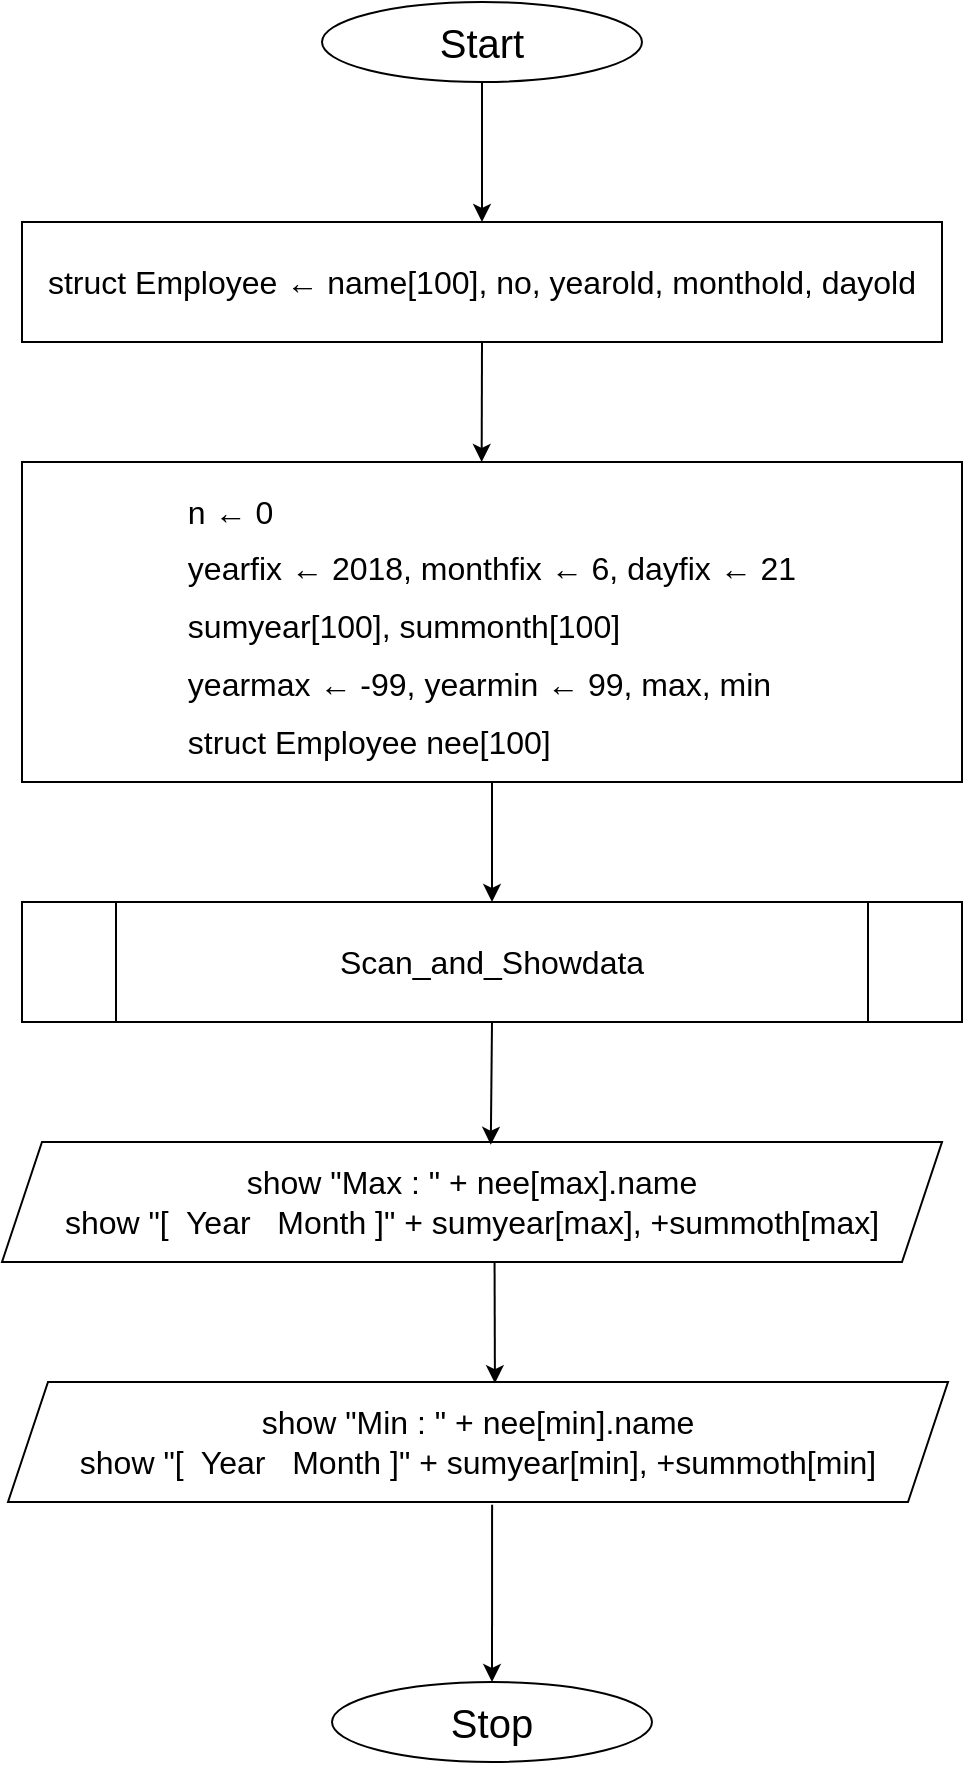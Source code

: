 <mxfile version="20.4.0" type="device" pages="4"><diagram id="CjwcISliaERI0CWo5uvo" name="Main"><mxGraphModel dx="868" dy="486" grid="1" gridSize="10" guides="1" tooltips="1" connect="1" arrows="1" fold="1" page="1" pageScale="1" pageWidth="850" pageHeight="1100" math="0" shadow="0"><root><mxCell id="0"/><mxCell id="1" parent="0"/><mxCell id="FgaviwoQTNrlo0j0P39a-4" value="&lt;font style=&quot;font-size: 20px;&quot;&gt;Start&lt;/font&gt;" style="ellipse;whiteSpace=wrap;html=1;fontSize=24;" parent="1" vertex="1"><mxGeometry x="347" y="80" width="160" height="40" as="geometry"/></mxCell><mxCell id="FgaviwoQTNrlo0j0P39a-6" value="&lt;div style=&quot;text-align: left;&quot;&gt;&lt;span style=&quot;font-size: 16px;&quot;&gt;&lt;br&gt;&lt;/span&gt;&lt;/div&gt;&lt;div style=&quot;text-align: left;&quot;&gt;&lt;span style=&quot;font-size: 16px;&quot;&gt;n&amp;nbsp;&lt;/span&gt;&lt;span style=&quot;background-color: initial; font-size: 16px;&quot;&gt;←&lt;/span&gt;&lt;span style=&quot;background-color: initial; font-size: 16px;&quot;&gt;&amp;nbsp;0&amp;nbsp;&lt;/span&gt;&lt;/div&gt;&lt;span style=&quot;text-align: left;&quot;&gt;&lt;span style=&quot;font-size: 16px;&quot;&gt;yearfix ←&amp;nbsp;&lt;/span&gt;&lt;/span&gt;&lt;span style=&quot;text-align: left; background-color: initial;&quot;&gt;&lt;span style=&quot;font-size: 16px;&quot;&gt;2018, monthfix ←&amp;nbsp;&lt;/span&gt;&lt;/span&gt;&lt;span style=&quot;text-align: left; background-color: initial; font-size: 16px;&quot;&gt;6, dayfix&lt;/span&gt;&lt;span style=&quot;text-align: left;&quot;&gt;&lt;span style=&quot;font-size: 16px;&quot;&gt;&amp;nbsp;←&amp;nbsp;&lt;/span&gt;&lt;/span&gt;&lt;span style=&quot;background-color: initial;&quot;&gt;&lt;span style=&quot;font-size: 16px;&quot;&gt;21&lt;/span&gt;&lt;br&gt;&lt;div style=&quot;text-align: left;&quot;&gt;&lt;span style=&quot;font-size: 16px;&quot;&gt;sumyear[100], summonth[100]&lt;/span&gt;&lt;/div&gt;&lt;div style=&quot;text-align: left;&quot;&gt;&lt;span style=&quot;font-size: 16px;&quot;&gt;yearmax&amp;nbsp;&lt;/span&gt;&lt;span style=&quot;background-color: initial; font-size: 16px;&quot;&gt;← -99&lt;/span&gt;&lt;span style=&quot;background-color: initial; font-size: 16px;&quot;&gt;, yearmin&lt;/span&gt;&lt;span style=&quot;background-color: initial; font-size: 16px;&quot;&gt;&amp;nbsp;&lt;/span&gt;&lt;span style=&quot;background-color: initial; font-size: 16px;&quot;&gt;←&lt;/span&gt;&lt;span style=&quot;background-color: initial; font-size: 16px;&quot;&gt;&amp;nbsp;99, max, min&lt;/span&gt;&lt;/div&gt;&lt;div style=&quot;text-align: left;&quot;&gt;&lt;span style=&quot;background-color: initial; font-size: 16px;&quot;&gt;struct Employee&lt;/span&gt;&lt;span style=&quot;background-color: initial; font-size: 16px;&quot;&gt;&amp;nbsp;nee[100]&lt;/span&gt;&lt;/div&gt;&lt;/span&gt;&lt;div style=&quot;text-align: left;&quot;&gt;&lt;span style=&quot;background-color: initial; font-size: 16px;&quot;&gt;&amp;nbsp;&lt;/span&gt;&lt;/div&gt;" style="rounded=0;whiteSpace=wrap;html=1;fontSize=24;" parent="1" vertex="1"><mxGeometry x="197" y="310" width="470" height="160" as="geometry"/></mxCell><mxCell id="FgaviwoQTNrlo0j0P39a-8" value="&lt;div style=&quot;text-align: left;&quot;&gt;&lt;span style=&quot;background-color: initial;&quot;&gt;&lt;br&gt;&lt;/span&gt;&lt;/div&gt;&lt;div style=&quot;text-align: left;&quot;&gt;&lt;span style=&quot;background-color: initial;&quot;&gt;struct Employee&lt;/span&gt;&lt;span style=&quot;background-color: initial;&quot;&gt;&amp;nbsp;&lt;/span&gt;&lt;span style=&quot;background-color: initial;&quot;&gt;←&lt;/span&gt;&lt;span style=&quot;background-color: initial;&quot;&gt;&amp;nbsp;name[100],&amp;nbsp;&lt;/span&gt;&lt;span style=&quot;background-color: initial;&quot;&gt;no, yearold, monthold, dayold&lt;/span&gt;&lt;/div&gt;&lt;div style=&quot;text-align: left;&quot;&gt;&lt;span style=&quot;background-color: initial;&quot;&gt;&amp;nbsp;&lt;/span&gt;&lt;/div&gt;" style="rounded=0;whiteSpace=wrap;html=1;fontSize=16;" parent="1" vertex="1"><mxGeometry x="197" y="190" width="460" height="60" as="geometry"/></mxCell><mxCell id="FgaviwoQTNrlo0j0P39a-9" value="Scan_and_Showdata" style="shape=process;whiteSpace=wrap;html=1;backgroundOutline=1;fontSize=16;" parent="1" vertex="1"><mxGeometry x="197" y="530" width="470" height="60" as="geometry"/></mxCell><mxCell id="FgaviwoQTNrlo0j0P39a-10" value="&lt;div style=&quot;text-align: left;&quot;&gt;&lt;/div&gt;&lt;span style=&quot;text-align: left;&quot;&gt;show &quot;Max : &quot; +&amp;nbsp;&lt;/span&gt;&lt;span style=&quot;text-align: left;&quot;&gt;nee[max].&lt;/span&gt;&lt;span style=&quot;text-align: left; background-color: initial;&quot;&gt;name&lt;br&gt;&lt;/span&gt;&lt;span style=&quot;text-align: left;&quot;&gt;show &quot;[&amp;nbsp; Year&amp;nbsp; &amp;nbsp;Month ]&quot; + sumyear&lt;/span&gt;&lt;span style=&quot;text-align: left;&quot;&gt;[max], +summoth[max]&lt;/span&gt;&lt;span style=&quot;text-align: left;&quot;&gt;&lt;br&gt;&lt;/span&gt;" style="shape=parallelogram;perimeter=parallelogramPerimeter;whiteSpace=wrap;html=1;fixedSize=1;fontSize=16;" parent="1" vertex="1"><mxGeometry x="187" y="650" width="470" height="60" as="geometry"/></mxCell><mxCell id="FgaviwoQTNrlo0j0P39a-11" value="&lt;div style=&quot;text-align: left;&quot;&gt;&lt;/div&gt;&lt;span style=&quot;text-align: left;&quot;&gt;show &quot;Min : &quot; +&amp;nbsp;&lt;/span&gt;&lt;span style=&quot;text-align: left;&quot;&gt;nee[min].&lt;/span&gt;&lt;span style=&quot;text-align: left; background-color: initial;&quot;&gt;name&lt;br&gt;&lt;/span&gt;&lt;span style=&quot;text-align: left;&quot;&gt;show &quot;[&amp;nbsp; Year&amp;nbsp; &amp;nbsp;Month ]&quot; + sumyear&lt;/span&gt;&lt;span style=&quot;text-align: left;&quot;&gt;[min], +summoth[min]&lt;/span&gt;&lt;span style=&quot;text-align: left;&quot;&gt;&lt;br&gt;&lt;/span&gt;" style="shape=parallelogram;perimeter=parallelogramPerimeter;whiteSpace=wrap;html=1;fixedSize=1;fontSize=16;" parent="1" vertex="1"><mxGeometry x="190" y="770" width="470" height="60" as="geometry"/></mxCell><mxCell id="FgaviwoQTNrlo0j0P39a-12" value="&lt;font style=&quot;font-size: 20px;&quot;&gt;Stop&lt;/font&gt;" style="ellipse;whiteSpace=wrap;html=1;fontSize=24;" parent="1" vertex="1"><mxGeometry x="352" y="920" width="160" height="40" as="geometry"/></mxCell><mxCell id="FgaviwoQTNrlo0j0P39a-13" value="" style="endArrow=classic;html=1;rounded=0;fontSize=16;exitX=0.5;exitY=1;exitDx=0;exitDy=0;entryX=0.5;entryY=0;entryDx=0;entryDy=0;" parent="1" source="FgaviwoQTNrlo0j0P39a-4" target="FgaviwoQTNrlo0j0P39a-8" edge="1"><mxGeometry width="50" height="50" relative="1" as="geometry"><mxPoint x="370" y="290" as="sourcePoint"/><mxPoint x="420" y="240" as="targetPoint"/></mxGeometry></mxCell><mxCell id="FgaviwoQTNrlo0j0P39a-14" value="" style="endArrow=classic;html=1;rounded=0;fontSize=16;exitX=0.5;exitY=1;exitDx=0;exitDy=0;entryX=0.489;entryY=0;entryDx=0;entryDy=0;entryPerimeter=0;" parent="1" source="FgaviwoQTNrlo0j0P39a-8" target="FgaviwoQTNrlo0j0P39a-6" edge="1"><mxGeometry width="50" height="50" relative="1" as="geometry"><mxPoint x="400" y="330" as="sourcePoint"/><mxPoint x="450" y="280" as="targetPoint"/></mxGeometry></mxCell><mxCell id="FgaviwoQTNrlo0j0P39a-15" value="" style="endArrow=classic;html=1;rounded=0;fontSize=16;exitX=0.5;exitY=1;exitDx=0;exitDy=0;entryX=0.5;entryY=0;entryDx=0;entryDy=0;" parent="1" source="FgaviwoQTNrlo0j0P39a-6" target="FgaviwoQTNrlo0j0P39a-9" edge="1"><mxGeometry width="50" height="50" relative="1" as="geometry"><mxPoint x="400" y="600" as="sourcePoint"/><mxPoint x="450" y="550" as="targetPoint"/></mxGeometry></mxCell><mxCell id="FgaviwoQTNrlo0j0P39a-16" value="" style="endArrow=classic;html=1;rounded=0;fontSize=16;exitX=0.5;exitY=1;exitDx=0;exitDy=0;entryX=0.52;entryY=0.023;entryDx=0;entryDy=0;entryPerimeter=0;" parent="1" source="FgaviwoQTNrlo0j0P39a-9" target="FgaviwoQTNrlo0j0P39a-10" edge="1"><mxGeometry width="50" height="50" relative="1" as="geometry"><mxPoint x="400" y="630" as="sourcePoint"/><mxPoint x="420" y="660" as="targetPoint"/></mxGeometry></mxCell><mxCell id="FgaviwoQTNrlo0j0P39a-18" value="" style="endArrow=classic;html=1;rounded=0;fontSize=16;entryX=0.518;entryY=0.01;entryDx=0;entryDy=0;entryPerimeter=0;exitX=0.524;exitY=1;exitDx=0;exitDy=0;exitPerimeter=0;" parent="1" source="FgaviwoQTNrlo0j0P39a-10" target="FgaviwoQTNrlo0j0P39a-11" edge="1"><mxGeometry width="50" height="50" relative="1" as="geometry"><mxPoint x="430" y="710" as="sourcePoint"/><mxPoint x="420" y="820" as="targetPoint"/></mxGeometry></mxCell><mxCell id="FgaviwoQTNrlo0j0P39a-19" value="" style="endArrow=classic;html=1;rounded=0;fontSize=16;entryX=0.5;entryY=0;entryDx=0;entryDy=0;exitX=0.515;exitY=1.023;exitDx=0;exitDy=0;exitPerimeter=0;" parent="1" source="FgaviwoQTNrlo0j0P39a-11" target="FgaviwoQTNrlo0j0P39a-12" edge="1"><mxGeometry width="50" height="50" relative="1" as="geometry"><mxPoint x="370" y="870" as="sourcePoint"/><mxPoint x="420" y="820" as="targetPoint"/></mxGeometry></mxCell></root></mxGraphModel></diagram><diagram id="bvpuJeNAzEmaWoG3HHQ7" name="Scan_and_Showdata"><mxGraphModel dx="868" dy="486" grid="1" gridSize="10" guides="1" tooltips="1" connect="1" arrows="1" fold="1" page="1" pageScale="1" pageWidth="850" pageHeight="1100" math="0" shadow="0"><root><mxCell id="0"/><mxCell id="1" parent="0"/><mxCell id="6isxXscxBnSqpDWIXcqO-1" value="&lt;font style=&quot;font-size: 16px;&quot;&gt;Start&lt;br&gt;Scan_and_Showdata&lt;/font&gt;" style="ellipse;whiteSpace=wrap;html=1;fontSize=24;" parent="1" vertex="1"><mxGeometry x="318" y="20" width="215" height="70" as="geometry"/></mxCell><mxCell id="a57EHO7e8xi85uY51fc8-1" value="&lt;div style=&quot;text-align: left;&quot;&gt;FILE *fp&lt;br&gt;&lt;/div&gt;" style="rounded=0;whiteSpace=wrap;html=1;fontSize=16;" parent="1" vertex="1"><mxGeometry x="252.24" y="110" width="345" height="40" as="geometry"/></mxCell><mxCell id="a57EHO7e8xi85uY51fc8-2" value="&lt;span style=&quot;text-align: left; background-color: initial;&quot;&gt;fp ←&lt;/span&gt;&lt;span style=&quot;text-align: left; background-color: initial;&quot;&gt;&amp;nbsp;open a.txt ( mode read )&lt;/span&gt;" style="rounded=0;whiteSpace=wrap;html=1;fontSize=16;" parent="1" vertex="1"><mxGeometry x="252.23" y="170" width="345" height="40" as="geometry"/></mxCell><mxCell id="YSUzLuhlhZCaNUEbXSIV-1" value="&lt;font style=&quot;font-size: 16px;&quot;&gt;fp = NULL ?&lt;/font&gt;" style="rhombus;whiteSpace=wrap;html=1;fontSize=20;" parent="1" vertex="1"><mxGeometry x="334.98" y="230" width="179.5" height="60" as="geometry"/></mxCell><mxCell id="YSUzLuhlhZCaNUEbXSIV-2" value="&lt;div style=&quot;text-align: left;&quot;&gt;&lt;span style=&quot;background-color: initial;&quot;&gt;show &quot;&amp;nbsp;&lt;/span&gt;&lt;span style=&quot;background-color: initial;&quot;&gt;Error opening file&lt;/span&gt;&lt;span style=&quot;background-color: initial;&quot;&gt;&amp;nbsp;&quot;&lt;/span&gt;&lt;/div&gt;" style="rounded=0;whiteSpace=wrap;html=1;fontSize=16;" parent="1" vertex="1"><mxGeometry x="252.24" y="310" width="345" height="40" as="geometry"/></mxCell><mxCell id="YSUzLuhlhZCaNUEbXSIV-3" value="&lt;div style=&quot;text-align: left;&quot;&gt;Exit&lt;/div&gt;" style="rounded=0;whiteSpace=wrap;html=1;fontSize=16;" parent="1" vertex="1"><mxGeometry x="252.24" y="370" width="345" height="40" as="geometry"/></mxCell><mxCell id="YSUzLuhlhZCaNUEbXSIV-4" value="&lt;div style=&quot;text-align: left;&quot;&gt;char t1[ 20 ], t2[ 20 ], t3[ 20 ]&lt;br&gt;&lt;/div&gt;" style="rounded=0;whiteSpace=wrap;html=1;fontSize=16;" parent="1" vertex="1"><mxGeometry x="252.24" y="470" width="345" height="40" as="geometry"/></mxCell><mxCell id="zyMhewEoZIy0NlT6V_a4-1" value="&lt;span style=&quot;text-align: left;&quot;&gt;scan fp &quot; t1← data N&lt;/span&gt;&lt;span style=&quot;background-color: initial; text-align: left;&quot;&gt;o,&amp;nbsp;&lt;/span&gt;&lt;span style=&quot;text-align: left;&quot;&gt;t2← data name,&amp;nbsp;&lt;/span&gt;&lt;span style=&quot;text-align: left;&quot;&gt;t3← data bithday &quot;&lt;/span&gt;" style="rounded=0;whiteSpace=wrap;html=1;fontSize=16;" parent="1" vertex="1"><mxGeometry x="206.23" y="530" width="437" height="40" as="geometry"/></mxCell><mxCell id="zyMhewEoZIy0NlT6V_a4-2" value="&lt;font style=&quot;font-size: 14px;&quot;&gt;&lt;span style=&quot;text-align: left;&quot;&gt;scan fp &quot;&lt;/span&gt;&lt;span style=&quot;text-align: left;&quot;&gt;struct Employee&amp;nbsp;&lt;/span&gt;&lt;span style=&quot;text-align: left;&quot;&gt;nee[n]&amp;nbsp;&lt;/span&gt;&lt;span style=&quot;background-color: initial; text-align: left;&quot;&gt;&amp;nbsp;&lt;/span&gt;&lt;span style=&quot;text-align: left;&quot;&gt;← data&lt;/span&gt;&lt;span style=&quot;text-align: left;&quot;&gt;&amp;nbsp;&quot;&lt;br&gt;&lt;/span&gt;&lt;span style=&quot;color: rgb(77, 81, 86); font-family: arial, sans-serif; text-align: left; background-color: rgb(255, 255, 255);&quot;&gt;&amp;nbsp;&lt;/span&gt;&lt;/font&gt;&lt;span style=&quot;text-align: left;&quot;&gt;&lt;font color=&quot;#090a0a&quot; style=&quot;font-size: 14px;&quot; face=&quot;arial, sans-serif&quot;&gt;≠ end of file&lt;/font&gt;&lt;br&gt;&lt;/span&gt;" style="rhombus;whiteSpace=wrap;html=1;fontSize=20;" parent="1" vertex="1"><mxGeometry x="245.92" y="630" width="357.63" height="80" as="geometry"/></mxCell><mxCell id="HaLNwvhpzDbAZcLizjHT-1" value="Calculate_Age" style="shape=process;whiteSpace=wrap;html=1;backgroundOutline=1;fontSize=16;" parent="1" vertex="1"><mxGeometry x="292.5" y="730" width="264.49" height="40" as="geometry"/></mxCell><mxCell id="HaLNwvhpzDbAZcLizjHT-2" value="Calculate_MinMax" style="shape=process;whiteSpace=wrap;html=1;backgroundOutline=1;fontSize=16;" parent="1" vertex="1"><mxGeometry x="292.5" y="790" width="264.49" height="40" as="geometry"/></mxCell><mxCell id="efBM74S-bt_JR-NaxKyz-1" value="&lt;div style=&quot;text-align: left;&quot;&gt;&lt;/div&gt;&lt;span style=&quot;text-align: left;&quot;&gt;show &quot;&amp;nbsp; &amp;nbsp; Years :&amp;nbsp; &amp;nbsp;Months&quot; +&amp;nbsp;&lt;/span&gt;&lt;span style=&quot;text-align: left;&quot;&gt;nee[n].&lt;/span&gt;&lt;span style=&quot;text-align: left; background-color: initial;&quot;&gt;name&amp;nbsp;&lt;/span&gt;&lt;span style=&quot;text-align: left;&quot;&gt;+ sumyear&lt;/span&gt;&lt;span style=&quot;text-align: left;&quot;&gt;[n], +summoth[n]&lt;/span&gt;&lt;span style=&quot;text-align: left;&quot;&gt;&lt;br&gt;&lt;/span&gt;" style="shape=parallelogram;perimeter=parallelogramPerimeter;whiteSpace=wrap;html=1;fixedSize=1;fontSize=16;" parent="1" vertex="1"><mxGeometry x="152.23" y="850" width="545" height="40" as="geometry"/></mxCell><mxCell id="efBM74S-bt_JR-NaxKyz-2" value="&lt;div style=&quot;text-align: left;&quot;&gt;n + 1&lt;/div&gt;" style="rounded=0;whiteSpace=wrap;html=1;fontSize=16;" parent="1" vertex="1"><mxGeometry x="252.24" y="910" width="345" height="40" as="geometry"/></mxCell><mxCell id="efBM74S-bt_JR-NaxKyz-3" value="&lt;font style=&quot;font-size: 16px;&quot;&gt;Stop&lt;br&gt;Scan_and_Showdata&lt;/font&gt;" style="ellipse;whiteSpace=wrap;html=1;fontSize=24;" parent="1" vertex="1"><mxGeometry x="318.01" y="1030" width="215" height="61" as="geometry"/></mxCell><mxCell id="efBM74S-bt_JR-NaxKyz-4" value="" style="ellipse;whiteSpace=wrap;html=1;aspect=fixed;fontSize=14;fontColor=#090A0A;" parent="1" vertex="1"><mxGeometry x="414.74" y="590" width="20" height="20" as="geometry"/></mxCell><mxCell id="efBM74S-bt_JR-NaxKyz-5" value="" style="ellipse;whiteSpace=wrap;html=1;aspect=fixed;fontSize=14;fontColor=#090A0A;" parent="1" vertex="1"><mxGeometry x="414.74" y="430" width="20" height="20" as="geometry"/></mxCell><mxCell id="efBM74S-bt_JR-NaxKyz-7" value="" style="endArrow=classic;html=1;rounded=0;fontSize=14;fontColor=#090A0A;exitX=0.5;exitY=1;exitDx=0;exitDy=0;entryX=0.5;entryY=0;entryDx=0;entryDy=0;" parent="1" source="6isxXscxBnSqpDWIXcqO-1" target="a57EHO7e8xi85uY51fc8-1" edge="1"><mxGeometry width="50" height="50" relative="1" as="geometry"><mxPoint x="420" y="310" as="sourcePoint"/><mxPoint x="470" y="260" as="targetPoint"/></mxGeometry></mxCell><mxCell id="efBM74S-bt_JR-NaxKyz-8" value="" style="endArrow=classic;html=1;rounded=0;fontSize=14;fontColor=#090A0A;exitX=0.5;exitY=1;exitDx=0;exitDy=0;entryX=0.5;entryY=0;entryDx=0;entryDy=0;" parent="1" source="a57EHO7e8xi85uY51fc8-1" target="a57EHO7e8xi85uY51fc8-2" edge="1"><mxGeometry width="50" height="50" relative="1" as="geometry"><mxPoint x="410" y="230" as="sourcePoint"/><mxPoint x="460" y="180" as="targetPoint"/></mxGeometry></mxCell><mxCell id="efBM74S-bt_JR-NaxKyz-9" value="" style="endArrow=classic;html=1;rounded=0;fontSize=14;fontColor=#090A0A;exitX=0.5;exitY=1;exitDx=0;exitDy=0;entryX=0.5;entryY=0;entryDx=0;entryDy=0;" parent="1" source="a57EHO7e8xi85uY51fc8-2" target="YSUzLuhlhZCaNUEbXSIV-1" edge="1"><mxGeometry width="50" height="50" relative="1" as="geometry"><mxPoint x="410" y="300" as="sourcePoint"/><mxPoint x="460" y="250" as="targetPoint"/></mxGeometry></mxCell><mxCell id="efBM74S-bt_JR-NaxKyz-10" value="" style="endArrow=classic;html=1;rounded=0;fontSize=14;fontColor=#090A0A;exitX=0.5;exitY=1;exitDx=0;exitDy=0;entryX=0.5;entryY=0;entryDx=0;entryDy=0;" parent="1" source="YSUzLuhlhZCaNUEbXSIV-1" target="YSUzLuhlhZCaNUEbXSIV-2" edge="1"><mxGeometry width="50" height="50" relative="1" as="geometry"><mxPoint x="410" y="370" as="sourcePoint"/><mxPoint x="460" y="320" as="targetPoint"/></mxGeometry></mxCell><mxCell id="efBM74S-bt_JR-NaxKyz-11" value="" style="endArrow=classic;html=1;rounded=0;fontSize=14;fontColor=#090A0A;exitX=0.5;exitY=1;exitDx=0;exitDy=0;entryX=0.5;entryY=0;entryDx=0;entryDy=0;" parent="1" source="YSUzLuhlhZCaNUEbXSIV-2" target="YSUzLuhlhZCaNUEbXSIV-3" edge="1"><mxGeometry width="50" height="50" relative="1" as="geometry"><mxPoint x="410" y="430" as="sourcePoint"/><mxPoint x="460" y="380" as="targetPoint"/></mxGeometry></mxCell><mxCell id="efBM74S-bt_JR-NaxKyz-12" value="" style="endArrow=classic;html=1;rounded=0;fontSize=14;fontColor=#090A0A;exitX=0.5;exitY=1;exitDx=0;exitDy=0;entryX=0.5;entryY=0;entryDx=0;entryDy=0;" parent="1" source="YSUzLuhlhZCaNUEbXSIV-3" target="efBM74S-bt_JR-NaxKyz-5" edge="1"><mxGeometry width="50" height="50" relative="1" as="geometry"><mxPoint x="410" y="500" as="sourcePoint"/><mxPoint x="460" y="450" as="targetPoint"/></mxGeometry></mxCell><mxCell id="efBM74S-bt_JR-NaxKyz-13" value="" style="endArrow=classic;html=1;rounded=0;fontSize=14;fontColor=#090A0A;exitX=1;exitY=0.5;exitDx=0;exitDy=0;entryX=1;entryY=0.5;entryDx=0;entryDy=0;" parent="1" source="YSUzLuhlhZCaNUEbXSIV-1" target="efBM74S-bt_JR-NaxKyz-5" edge="1"><mxGeometry width="50" height="50" relative="1" as="geometry"><mxPoint x="410" y="300" as="sourcePoint"/><mxPoint x="460" y="250" as="targetPoint"/><Array as="points"><mxPoint x="640" y="260"/><mxPoint x="640" y="440"/></Array></mxGeometry></mxCell><mxCell id="efBM74S-bt_JR-NaxKyz-14" value="" style="endArrow=classic;html=1;rounded=0;fontSize=14;fontColor=#090A0A;exitX=0.5;exitY=1;exitDx=0;exitDy=0;entryX=0.5;entryY=0;entryDx=0;entryDy=0;" parent="1" source="efBM74S-bt_JR-NaxKyz-5" target="YSUzLuhlhZCaNUEbXSIV-4" edge="1"><mxGeometry width="50" height="50" relative="1" as="geometry"><mxPoint x="410" y="500" as="sourcePoint"/><mxPoint x="460" y="450" as="targetPoint"/></mxGeometry></mxCell><mxCell id="rer_i1OrclhVi1CJbEkC-1" value="" style="endArrow=classic;html=1;rounded=0;fontSize=14;fontColor=#090A0A;exitX=0.5;exitY=1;exitDx=0;exitDy=0;" parent="1" source="YSUzLuhlhZCaNUEbXSIV-4" target="zyMhewEoZIy0NlT6V_a4-1" edge="1"><mxGeometry width="50" height="50" relative="1" as="geometry"><mxPoint x="410" y="570" as="sourcePoint"/><mxPoint x="460" y="520" as="targetPoint"/></mxGeometry></mxCell><mxCell id="rer_i1OrclhVi1CJbEkC-2" value="" style="endArrow=classic;html=1;rounded=0;fontSize=14;fontColor=#090A0A;exitX=0.5;exitY=1;exitDx=0;exitDy=0;entryX=0.5;entryY=0;entryDx=0;entryDy=0;" parent="1" source="zyMhewEoZIy0NlT6V_a4-1" target="efBM74S-bt_JR-NaxKyz-4" edge="1"><mxGeometry width="50" height="50" relative="1" as="geometry"><mxPoint x="410" y="570" as="sourcePoint"/><mxPoint x="460" y="520" as="targetPoint"/></mxGeometry></mxCell><mxCell id="rer_i1OrclhVi1CJbEkC-3" value="" style="endArrow=classic;html=1;rounded=0;fontSize=14;fontColor=#090A0A;exitX=0.5;exitY=1;exitDx=0;exitDy=0;entryX=0.5;entryY=0;entryDx=0;entryDy=0;" parent="1" source="efBM74S-bt_JR-NaxKyz-4" target="zyMhewEoZIy0NlT6V_a4-2" edge="1"><mxGeometry width="50" height="50" relative="1" as="geometry"><mxPoint x="410" y="640" as="sourcePoint"/><mxPoint x="460" y="590" as="targetPoint"/></mxGeometry></mxCell><mxCell id="rer_i1OrclhVi1CJbEkC-4" value="" style="endArrow=classic;html=1;rounded=0;fontSize=14;fontColor=#090A0A;exitX=0.5;exitY=1;exitDx=0;exitDy=0;entryX=0.5;entryY=0;entryDx=0;entryDy=0;" parent="1" source="zyMhewEoZIy0NlT6V_a4-2" target="HaLNwvhpzDbAZcLizjHT-1" edge="1"><mxGeometry width="50" height="50" relative="1" as="geometry"><mxPoint x="410" y="710" as="sourcePoint"/><mxPoint x="460" y="660" as="targetPoint"/></mxGeometry></mxCell><mxCell id="rer_i1OrclhVi1CJbEkC-5" value="" style="endArrow=classic;html=1;rounded=0;fontSize=14;fontColor=#090A0A;exitX=0.5;exitY=1;exitDx=0;exitDy=0;entryX=0.5;entryY=0;entryDx=0;entryDy=0;" parent="1" source="HaLNwvhpzDbAZcLizjHT-1" target="HaLNwvhpzDbAZcLizjHT-2" edge="1"><mxGeometry width="50" height="50" relative="1" as="geometry"><mxPoint x="410" y="840" as="sourcePoint"/><mxPoint x="460" y="790" as="targetPoint"/></mxGeometry></mxCell><mxCell id="rer_i1OrclhVi1CJbEkC-6" value="" style="endArrow=classic;html=1;rounded=0;fontSize=14;fontColor=#090A0A;exitX=0.5;exitY=1;exitDx=0;exitDy=0;entryX=0.5;entryY=0;entryDx=0;entryDy=0;" parent="1" source="HaLNwvhpzDbAZcLizjHT-2" target="efBM74S-bt_JR-NaxKyz-1" edge="1"><mxGeometry width="50" height="50" relative="1" as="geometry"><mxPoint x="410" y="910" as="sourcePoint"/><mxPoint x="460" y="860" as="targetPoint"/></mxGeometry></mxCell><mxCell id="rer_i1OrclhVi1CJbEkC-7" value="" style="endArrow=classic;html=1;rounded=0;fontSize=14;fontColor=#090A0A;exitX=0.5;exitY=1;exitDx=0;exitDy=0;entryX=0.5;entryY=0;entryDx=0;entryDy=0;" parent="1" source="efBM74S-bt_JR-NaxKyz-1" target="efBM74S-bt_JR-NaxKyz-2" edge="1"><mxGeometry width="50" height="50" relative="1" as="geometry"><mxPoint x="410" y="980" as="sourcePoint"/><mxPoint x="460" y="930" as="targetPoint"/></mxGeometry></mxCell><mxCell id="rer_i1OrclhVi1CJbEkC-8" value="" style="endArrow=classic;html=1;rounded=0;fontSize=14;fontColor=#090A0A;exitX=0.5;exitY=1;exitDx=0;exitDy=0;entryX=0;entryY=0.5;entryDx=0;entryDy=0;" parent="1" source="efBM74S-bt_JR-NaxKyz-2" target="efBM74S-bt_JR-NaxKyz-4" edge="1"><mxGeometry width="50" height="50" relative="1" as="geometry"><mxPoint x="410" y="980" as="sourcePoint"/><mxPoint x="460" y="930" as="targetPoint"/><Array as="points"><mxPoint x="425" y="980"/><mxPoint x="330" y="980"/><mxPoint x="120" y="980"/><mxPoint x="120" y="600"/></Array></mxGeometry></mxCell><mxCell id="rer_i1OrclhVi1CJbEkC-9" value="" style="endArrow=classic;html=1;rounded=0;fontSize=14;fontColor=#090A0A;entryX=0.5;entryY=0;entryDx=0;entryDy=0;exitX=1;exitY=0.5;exitDx=0;exitDy=0;" parent="1" source="zyMhewEoZIy0NlT6V_a4-2" target="efBM74S-bt_JR-NaxKyz-3" edge="1"><mxGeometry width="50" height="50" relative="1" as="geometry"><mxPoint x="260" y="1020" as="sourcePoint"/><mxPoint x="310" y="970" as="targetPoint"/><Array as="points"><mxPoint x="720" y="670"/><mxPoint x="720" y="1000"/><mxPoint x="426" y="1000"/></Array></mxGeometry></mxCell><mxCell id="rer_i1OrclhVi1CJbEkC-10" value="T" style="text;html=1;strokeColor=none;fillColor=none;align=center;verticalAlign=middle;whiteSpace=wrap;rounded=0;fontSize=14;fontColor=#090A0A;" parent="1" vertex="1"><mxGeometry x="408.74" y="282" width="60" height="30" as="geometry"/></mxCell><mxCell id="rer_i1OrclhVi1CJbEkC-11" value="T" style="text;html=1;strokeColor=none;fillColor=none;align=center;verticalAlign=middle;whiteSpace=wrap;rounded=0;fontSize=14;fontColor=#090A0A;" parent="1" vertex="1"><mxGeometry x="409.74" y="704" width="60" height="30" as="geometry"/></mxCell><mxCell id="rer_i1OrclhVi1CJbEkC-12" value="F" style="text;html=1;strokeColor=none;fillColor=none;align=center;verticalAlign=middle;whiteSpace=wrap;rounded=0;fontSize=14;fontColor=#090A0A;" parent="1" vertex="1"><mxGeometry x="492" y="234" width="60" height="30" as="geometry"/></mxCell><mxCell id="rer_i1OrclhVi1CJbEkC-13" value="F" style="text;html=1;strokeColor=none;fillColor=none;align=center;verticalAlign=middle;whiteSpace=wrap;rounded=0;fontSize=14;fontColor=#090A0A;" parent="1" vertex="1"><mxGeometry x="585.23" y="644" width="60" height="30" as="geometry"/></mxCell></root></mxGraphModel></diagram><diagram id="LYGeQn5tnSpIHChqpRMi" name="Calculate_Age"><mxGraphModel dx="1240" dy="694" grid="1" gridSize="10" guides="1" tooltips="1" connect="1" arrows="1" fold="1" page="1" pageScale="1" pageWidth="850" pageHeight="1100" math="0" shadow="0"><root><mxCell id="0"/><mxCell id="1" parent="0"/><mxCell id="AocQrP0H5lQ-IJp-ZRCq-1" value="&lt;font style=&quot;&quot;&gt;&lt;span style=&quot;font-size: 16px;&quot;&gt;Start&lt;/span&gt;&lt;br&gt;&lt;span style=&quot;font-size: 16px;&quot;&gt;Calculate_Age&lt;/span&gt;&lt;br&gt;&lt;/font&gt;" style="ellipse;whiteSpace=wrap;html=1;fontSize=24;" vertex="1" parent="1"><mxGeometry x="128.81" y="20" width="215" height="70" as="geometry"/></mxCell><mxCell id="70Lax1uc1_s3qrsbPXNU-1" value="&lt;div style=&quot;text-align: left;&quot;&gt;&lt;/div&gt;&lt;span style=&quot;background-color: initial; text-align: left;&quot;&gt;sumyear[n] ←&lt;/span&gt;&lt;span style=&quot;background-color: initial; text-align: left;&quot;&gt;&amp;nbsp;&lt;/span&gt;&lt;span style=&quot;text-align: left;&quot;&gt;yearfix - nee[n].yearold&lt;br&gt;&lt;/span&gt;" style="rounded=0;whiteSpace=wrap;html=1;fontSize=16;" vertex="1" parent="1"><mxGeometry x="63.81" y="120" width="345" height="40" as="geometry"/></mxCell><mxCell id="8ASwsmv7sMd-wmbtIIfm-1" value="&lt;font style=&quot;font-size: 14px;&quot;&gt;nee[n].monthold &amp;lt; monthfix &lt;br&gt;and nee[n].monthold == monthfix ?&lt;/font&gt;" style="rhombus;whiteSpace=wrap;html=1;fontSize=20;" vertex="1" parent="1"><mxGeometry x="53" y="190" width="366.62" height="90" as="geometry"/></mxCell><mxCell id="8ASwsmv7sMd-wmbtIIfm-2" value="&lt;div style=&quot;text-align: left;&quot;&gt;&lt;/div&gt;&lt;span style=&quot;background-color: initial; text-align: left;&quot;&gt;summoth[n] ←&lt;/span&gt;&lt;span style=&quot;background-color: initial; text-align: left;&quot;&gt;&amp;nbsp;moth&lt;/span&gt;&lt;span style=&quot;text-align: left;&quot;&gt;fix - nee[n].mothold&lt;br&gt;&lt;/span&gt;" style="rounded=0;whiteSpace=wrap;html=1;fontSize=16;" vertex="1" parent="1"><mxGeometry x="63.81" y="310" width="345" height="40" as="geometry"/></mxCell><mxCell id="8ASwsmv7sMd-wmbtIIfm-3" value="&lt;div style=&quot;text-align: left;&quot;&gt;&lt;/div&gt;&lt;span style=&quot;background-color: initial; text-align: left;&quot;&gt;summoth[n] ←&lt;/span&gt;&lt;span style=&quot;background-color: initial; text-align: left;&quot;&gt;&amp;nbsp;moth&lt;/span&gt;&lt;span style=&quot;text-align: left;&quot;&gt;fix - nee[n].mothold + 12&lt;br&gt;&lt;/span&gt;" style="rounded=0;whiteSpace=wrap;html=1;fontSize=16;" vertex="1" parent="1"><mxGeometry x="453" y="310" width="345" height="40" as="geometry"/></mxCell><mxCell id="8ASwsmv7sMd-wmbtIIfm-4" value="&lt;div style=&quot;text-align: left;&quot;&gt;&lt;/div&gt;&lt;span style=&quot;background-color: initial; text-align: left;&quot;&gt;sumyear[n] ←&lt;/span&gt;&lt;span style=&quot;background-color: initial; text-align: left;&quot;&gt;&amp;nbsp;&lt;/span&gt;&lt;span style=&quot;text-align: left;&quot;&gt;yearfix - nee[n].yearold - 1&lt;/span&gt;&lt;span style=&quot;text-align: left;&quot;&gt;&lt;br&gt;&lt;/span&gt;" style="rounded=0;whiteSpace=wrap;html=1;fontSize=16;" vertex="1" parent="1"><mxGeometry x="453" y="373" width="345" height="40" as="geometry"/></mxCell><mxCell id="8ASwsmv7sMd-wmbtIIfm-5" value="&lt;font style=&quot;font-size: 16px;&quot;&gt;nee[n].dayold &amp;gt; dayfix ?&lt;/font&gt;" style="rhombus;whiteSpace=wrap;html=1;fontSize=20;" vertex="1" parent="1"><mxGeometry x="53" y="510" width="366.62" height="90" as="geometry"/></mxCell><mxCell id="8ASwsmv7sMd-wmbtIIfm-6" value="&lt;div style=&quot;text-align: left;&quot;&gt;&lt;/div&gt;&lt;span style=&quot;background-color: initial; text-align: left;&quot;&gt;summoth[n] ←&lt;/span&gt;&lt;span style=&quot;background-color: initial; text-align: left;&quot;&gt;&amp;nbsp;summoth[n] - 1&lt;/span&gt;&lt;span style=&quot;text-align: left;&quot;&gt;&lt;br&gt;&lt;/span&gt;" style="rounded=0;whiteSpace=wrap;html=1;fontSize=16;" vertex="1" parent="1"><mxGeometry x="63.81" y="622" width="345" height="40" as="geometry"/></mxCell><mxCell id="8ASwsmv7sMd-wmbtIIfm-7" value="&lt;font style=&quot;font-size: 16px;&quot;&gt;summonth[n] &amp;lt; 0 ?&lt;/font&gt;" style="rhombus;whiteSpace=wrap;html=1;fontSize=20;" vertex="1" parent="1"><mxGeometry x="53" y="730" width="366.62" height="90" as="geometry"/></mxCell><mxCell id="8ASwsmv7sMd-wmbtIIfm-8" value="&lt;div style=&quot;text-align: left;&quot;&gt;&lt;/div&gt;&lt;span style=&quot;background-color: initial; text-align: left;&quot;&gt;sumyear[n] ←&lt;/span&gt;&lt;span style=&quot;background-color: initial; text-align: left;&quot;&gt;&amp;nbsp;sumyaer[n] - 1&lt;/span&gt;&lt;span style=&quot;text-align: left;&quot;&gt;&lt;br&gt;&lt;/span&gt;" style="rounded=0;whiteSpace=wrap;html=1;fontSize=16;" vertex="1" parent="1"><mxGeometry x="63.81" y="850" width="345" height="40" as="geometry"/></mxCell><mxCell id="8ASwsmv7sMd-wmbtIIfm-9" value="&lt;div style=&quot;text-align: left;&quot;&gt;&lt;/div&gt;&lt;span style=&quot;background-color: initial; text-align: left;&quot;&gt;summoth[n] ←&lt;/span&gt;&lt;span style=&quot;background-color: initial; text-align: left;&quot;&gt;&amp;nbsp;summoth[n] +12&lt;/span&gt;&lt;span style=&quot;text-align: left;&quot;&gt;&lt;br&gt;&lt;/span&gt;" style="rounded=0;whiteSpace=wrap;html=1;fontSize=16;" vertex="1" parent="1"><mxGeometry x="63.81" y="910" width="345" height="40" as="geometry"/></mxCell><mxCell id="8ASwsmv7sMd-wmbtIIfm-10" value="&lt;font style=&quot;&quot;&gt;&lt;span style=&quot;font-size: 16px;&quot;&gt;Stop&lt;/span&gt;&lt;br&gt;&lt;span style=&quot;font-size: 16px;&quot;&gt;Calculate_Age&lt;/span&gt;&lt;br&gt;&lt;/font&gt;" style="ellipse;whiteSpace=wrap;html=1;fontSize=24;" vertex="1" parent="1"><mxGeometry x="128.81" y="1013" width="215" height="60" as="geometry"/></mxCell><mxCell id="RhNuL-f_MSxct3hPO2_m-1" value="" style="ellipse;whiteSpace=wrap;html=1;aspect=fixed;fontSize=14;fontColor=#090A0A;" vertex="1" parent="1"><mxGeometry x="226.31" y="450" width="20" height="20" as="geometry"/></mxCell><mxCell id="RhNuL-f_MSxct3hPO2_m-2" value="" style="endArrow=classic;html=1;rounded=0;fontSize=16;entryX=0.5;entryY=0;entryDx=0;entryDy=0;exitX=0.5;exitY=1;exitDx=0;exitDy=0;" edge="1" parent="1" source="AocQrP0H5lQ-IJp-ZRCq-1" target="70Lax1uc1_s3qrsbPXNU-1"><mxGeometry width="50" height="50" relative="1" as="geometry"><mxPoint x="183" y="170" as="sourcePoint"/><mxPoint x="443" y="510" as="targetPoint"/></mxGeometry></mxCell><mxCell id="RhNuL-f_MSxct3hPO2_m-3" value="" style="endArrow=classic;html=1;rounded=0;fontSize=16;exitX=0.5;exitY=1;exitDx=0;exitDy=0;entryX=0.5;entryY=0;entryDx=0;entryDy=0;" edge="1" parent="1" source="70Lax1uc1_s3qrsbPXNU-1" target="8ASwsmv7sMd-wmbtIIfm-1"><mxGeometry width="50" height="50" relative="1" as="geometry"><mxPoint x="393" y="140" as="sourcePoint"/><mxPoint x="443" y="90" as="targetPoint"/></mxGeometry></mxCell><mxCell id="RhNuL-f_MSxct3hPO2_m-4" value="" style="endArrow=classic;html=1;rounded=0;fontSize=16;exitX=0.5;exitY=1;exitDx=0;exitDy=0;entryX=0.5;entryY=0;entryDx=0;entryDy=0;" edge="1" parent="1" source="8ASwsmv7sMd-wmbtIIfm-1" target="8ASwsmv7sMd-wmbtIIfm-2"><mxGeometry width="50" height="50" relative="1" as="geometry"><mxPoint x="393" y="280" as="sourcePoint"/><mxPoint x="443" y="230" as="targetPoint"/></mxGeometry></mxCell><mxCell id="RhNuL-f_MSxct3hPO2_m-5" value="" style="endArrow=classic;html=1;rounded=0;fontSize=16;exitX=1;exitY=0.5;exitDx=0;exitDy=0;entryX=0.5;entryY=0;entryDx=0;entryDy=0;" edge="1" parent="1" source="8ASwsmv7sMd-wmbtIIfm-1" target="8ASwsmv7sMd-wmbtIIfm-3"><mxGeometry width="50" height="50" relative="1" as="geometry"><mxPoint x="393" y="280" as="sourcePoint"/><mxPoint x="443" y="230" as="targetPoint"/><Array as="points"><mxPoint x="626" y="235"/></Array></mxGeometry></mxCell><mxCell id="RhNuL-f_MSxct3hPO2_m-6" value="" style="endArrow=classic;html=1;rounded=0;fontSize=16;exitX=0.507;exitY=1.018;exitDx=0;exitDy=0;exitPerimeter=0;entryX=1;entryY=0.5;entryDx=0;entryDy=0;" edge="1" parent="1" source="8ASwsmv7sMd-wmbtIIfm-4" target="RhNuL-f_MSxct3hPO2_m-1"><mxGeometry width="50" height="50" relative="1" as="geometry"><mxPoint x="443" y="450" as="sourcePoint"/><mxPoint x="493" y="400" as="targetPoint"/><Array as="points"><mxPoint x="628" y="460"/></Array></mxGeometry></mxCell><mxCell id="RhNuL-f_MSxct3hPO2_m-7" value="" style="endArrow=classic;html=1;rounded=0;fontSize=16;exitX=0.5;exitY=1;exitDx=0;exitDy=0;" edge="1" parent="1" source="8ASwsmv7sMd-wmbtIIfm-3" target="8ASwsmv7sMd-wmbtIIfm-4"><mxGeometry width="50" height="50" relative="1" as="geometry"><mxPoint x="443" y="450" as="sourcePoint"/><mxPoint x="493" y="400" as="targetPoint"/></mxGeometry></mxCell><mxCell id="RhNuL-f_MSxct3hPO2_m-8" value="" style="endArrow=classic;html=1;rounded=0;fontSize=16;exitX=0.5;exitY=1;exitDx=0;exitDy=0;entryX=0.5;entryY=0;entryDx=0;entryDy=0;" edge="1" parent="1" source="8ASwsmv7sMd-wmbtIIfm-2" target="RhNuL-f_MSxct3hPO2_m-1"><mxGeometry width="50" height="50" relative="1" as="geometry"><mxPoint x="443" y="470" as="sourcePoint"/><mxPoint x="493" y="420" as="targetPoint"/></mxGeometry></mxCell><mxCell id="RhNuL-f_MSxct3hPO2_m-9" value="" style="endArrow=classic;html=1;rounded=0;fontSize=16;exitX=0.5;exitY=1;exitDx=0;exitDy=0;entryX=0.5;entryY=0;entryDx=0;entryDy=0;" edge="1" parent="1" source="RhNuL-f_MSxct3hPO2_m-1" target="8ASwsmv7sMd-wmbtIIfm-5"><mxGeometry width="50" height="50" relative="1" as="geometry"><mxPoint x="443" y="690" as="sourcePoint"/><mxPoint x="493" y="640" as="targetPoint"/></mxGeometry></mxCell><mxCell id="RhNuL-f_MSxct3hPO2_m-10" value="" style="endArrow=classic;html=1;rounded=0;fontSize=16;exitX=0.5;exitY=1;exitDx=0;exitDy=0;entryX=0.5;entryY=0;entryDx=0;entryDy=0;" edge="1" parent="1" source="8ASwsmv7sMd-wmbtIIfm-5" target="8ASwsmv7sMd-wmbtIIfm-6"><mxGeometry width="50" height="50" relative="1" as="geometry"><mxPoint x="443" y="690" as="sourcePoint"/><mxPoint x="493" y="640" as="targetPoint"/></mxGeometry></mxCell><mxCell id="RhNuL-f_MSxct3hPO2_m-12" value="" style="endArrow=classic;html=1;rounded=0;fontSize=16;exitX=0.5;exitY=1;exitDx=0;exitDy=0;entryX=0.5;entryY=0;entryDx=0;entryDy=0;" edge="1" parent="1" source="8ASwsmv7sMd-wmbtIIfm-7" target="8ASwsmv7sMd-wmbtIIfm-8"><mxGeometry width="50" height="50" relative="1" as="geometry"><mxPoint x="293" y="910" as="sourcePoint"/><mxPoint x="343" y="860" as="targetPoint"/></mxGeometry></mxCell><mxCell id="RhNuL-f_MSxct3hPO2_m-13" value="" style="endArrow=classic;html=1;rounded=0;fontSize=16;exitX=0.5;exitY=1;exitDx=0;exitDy=0;entryX=0.5;entryY=0;entryDx=0;entryDy=0;" edge="1" parent="1" source="8ASwsmv7sMd-wmbtIIfm-8" target="8ASwsmv7sMd-wmbtIIfm-9"><mxGeometry width="50" height="50" relative="1" as="geometry"><mxPoint x="293" y="1020" as="sourcePoint"/><mxPoint x="343" y="970" as="targetPoint"/></mxGeometry></mxCell><mxCell id="RhNuL-f_MSxct3hPO2_m-15" value="" style="ellipse;whiteSpace=wrap;html=1;aspect=fixed;fontSize=14;fontColor=#090A0A;" vertex="1" parent="1"><mxGeometry x="226.31" y="690" width="20" height="20" as="geometry"/></mxCell><mxCell id="RhNuL-f_MSxct3hPO2_m-16" value="" style="ellipse;whiteSpace=wrap;html=1;aspect=fixed;fontSize=14;fontColor=#090A0A;" vertex="1" parent="1"><mxGeometry x="226.31" y="972" width="20" height="20" as="geometry"/></mxCell><mxCell id="RhNuL-f_MSxct3hPO2_m-17" value="" style="endArrow=classic;html=1;rounded=0;fontSize=16;exitX=1;exitY=0.5;exitDx=0;exitDy=0;entryX=1;entryY=0.5;entryDx=0;entryDy=0;" edge="1" parent="1" source="8ASwsmv7sMd-wmbtIIfm-5" target="RhNuL-f_MSxct3hPO2_m-15"><mxGeometry width="50" height="50" relative="1" as="geometry"><mxPoint x="293" y="630" as="sourcePoint"/><mxPoint x="343" y="580" as="targetPoint"/><Array as="points"><mxPoint x="633" y="555"/><mxPoint x="633" y="700"/></Array></mxGeometry></mxCell><mxCell id="RhNuL-f_MSxct3hPO2_m-18" value="" style="endArrow=classic;html=1;rounded=0;fontSize=16;exitX=0.5;exitY=1;exitDx=0;exitDy=0;entryX=0.5;entryY=0;entryDx=0;entryDy=0;" edge="1" parent="1" source="RhNuL-f_MSxct3hPO2_m-15" target="8ASwsmv7sMd-wmbtIIfm-7"><mxGeometry width="50" height="50" relative="1" as="geometry"><mxPoint x="293" y="860" as="sourcePoint"/><mxPoint x="343" y="810" as="targetPoint"/></mxGeometry></mxCell><mxCell id="RhNuL-f_MSxct3hPO2_m-19" value="" style="endArrow=classic;html=1;rounded=0;fontSize=16;exitX=0.5;exitY=1;exitDx=0;exitDy=0;" edge="1" parent="1" source="8ASwsmv7sMd-wmbtIIfm-6" target="RhNuL-f_MSxct3hPO2_m-15"><mxGeometry width="50" height="50" relative="1" as="geometry"><mxPoint x="293" y="750" as="sourcePoint"/><mxPoint x="343" y="700" as="targetPoint"/></mxGeometry></mxCell><mxCell id="RhNuL-f_MSxct3hPO2_m-20" value="" style="endArrow=classic;html=1;rounded=0;fontSize=16;exitX=1;exitY=0.5;exitDx=0;exitDy=0;entryX=1;entryY=0.5;entryDx=0;entryDy=0;" edge="1" parent="1" source="8ASwsmv7sMd-wmbtIIfm-7" target="RhNuL-f_MSxct3hPO2_m-16"><mxGeometry width="50" height="50" relative="1" as="geometry"><mxPoint x="293" y="860" as="sourcePoint"/><mxPoint x="343" y="810" as="targetPoint"/><Array as="points"><mxPoint x="633" y="775"/><mxPoint x="633" y="980"/></Array></mxGeometry></mxCell><mxCell id="RhNuL-f_MSxct3hPO2_m-21" value="" style="endArrow=classic;html=1;rounded=0;fontSize=16;exitX=0.5;exitY=1;exitDx=0;exitDy=0;entryX=0.5;entryY=0;entryDx=0;entryDy=0;" edge="1" parent="1" source="8ASwsmv7sMd-wmbtIIfm-9" target="RhNuL-f_MSxct3hPO2_m-16"><mxGeometry width="50" height="50" relative="1" as="geometry"><mxPoint x="293" y="970" as="sourcePoint"/><mxPoint x="343" y="920" as="targetPoint"/></mxGeometry></mxCell><mxCell id="RhNuL-f_MSxct3hPO2_m-22" value="" style="endArrow=classic;html=1;rounded=0;fontSize=16;exitX=0.5;exitY=1;exitDx=0;exitDy=0;entryX=0.5;entryY=0;entryDx=0;entryDy=0;" edge="1" parent="1" source="RhNuL-f_MSxct3hPO2_m-16" target="8ASwsmv7sMd-wmbtIIfm-10"><mxGeometry width="50" height="50" relative="1" as="geometry"><mxPoint x="293" y="970" as="sourcePoint"/><mxPoint x="343" y="920" as="targetPoint"/></mxGeometry></mxCell><mxCell id="j4eQox_TCSgivxeqm1y8-1" value="F" style="text;html=1;strokeColor=none;fillColor=none;align=center;verticalAlign=middle;whiteSpace=wrap;rounded=0;fontSize=14;fontColor=#090A0A;" vertex="1" parent="1"><mxGeometry x="400" y="210" width="60" height="30" as="geometry"/></mxCell><mxCell id="j4eQox_TCSgivxeqm1y8-2" value="F" style="text;html=1;strokeColor=none;fillColor=none;align=center;verticalAlign=middle;whiteSpace=wrap;rounded=0;fontSize=14;fontColor=#090A0A;" vertex="1" parent="1"><mxGeometry x="400" y="526" width="60" height="30" as="geometry"/></mxCell><mxCell id="j4eQox_TCSgivxeqm1y8-3" value="F" style="text;html=1;strokeColor=none;fillColor=none;align=center;verticalAlign=middle;whiteSpace=wrap;rounded=0;fontSize=14;fontColor=#090A0A;" vertex="1" parent="1"><mxGeometry x="400" y="748" width="60" height="30" as="geometry"/></mxCell><mxCell id="I1txwGsZpxf35pTXQluv-1" value="T" style="text;html=1;strokeColor=none;fillColor=none;align=center;verticalAlign=middle;whiteSpace=wrap;rounded=0;fontSize=14;fontColor=#090A0A;" vertex="1" parent="1"><mxGeometry x="222.31" y="593" width="60" height="30" as="geometry"/></mxCell><mxCell id="I1txwGsZpxf35pTXQluv-2" value="T" style="text;html=1;strokeColor=none;fillColor=none;align=center;verticalAlign=middle;whiteSpace=wrap;rounded=0;fontSize=14;fontColor=#090A0A;" vertex="1" parent="1"><mxGeometry x="224.31" y="274" width="60" height="30" as="geometry"/></mxCell><mxCell id="I1txwGsZpxf35pTXQluv-3" value="T" style="text;html=1;strokeColor=none;fillColor=none;align=center;verticalAlign=middle;whiteSpace=wrap;rounded=0;fontSize=14;fontColor=#090A0A;" vertex="1" parent="1"><mxGeometry x="222.31" y="815" width="60" height="30" as="geometry"/></mxCell></root></mxGraphModel></diagram><diagram id="CgPhjGvrLdQvZcx5JZCj" name="Calculate_MinMax"><mxGraphModel dx="827" dy="402" grid="1" gridSize="10" guides="1" tooltips="1" connect="1" arrows="1" fold="1" page="1" pageScale="1" pageWidth="850" pageHeight="1100" math="0" shadow="0"><root><mxCell id="0"/><mxCell id="1" parent="0"/><mxCell id="SUyv3SKtTiPkDifxRo_8-1" value="&lt;font style=&quot;&quot;&gt;&lt;span style=&quot;font-size: 16px;&quot;&gt;Start&lt;/span&gt;&lt;br&gt;&lt;span style=&quot;font-size: 16px;&quot;&gt;Calculate_MinMax&lt;/span&gt;&lt;br&gt;&lt;/font&gt;" style="ellipse;whiteSpace=wrap;html=1;fontSize=24;" vertex="1" parent="1"><mxGeometry x="318" y="60" width="215" height="70" as="geometry"/></mxCell><mxCell id="FDstY0MRydXwjcSd4tB0-1" value="&lt;font style=&quot;font-size: 16px;&quot;&gt;sumyear[n] &amp;gt;= yearmax ?&lt;/font&gt;" style="rhombus;whiteSpace=wrap;html=1;fontSize=20;" vertex="1" parent="1"><mxGeometry x="242.19" y="190" width="366.62" height="90" as="geometry"/></mxCell><mxCell id="hhU5I_1c6MS3Ppy5ySx5-1" value="&lt;div style=&quot;text-align: left;&quot;&gt;&lt;/div&gt;&lt;span style=&quot;background-color: initial; text-align: left;&quot;&gt;yearmax ←&lt;/span&gt;&lt;span style=&quot;background-color: initial; text-align: left;&quot;&gt;&amp;nbsp;sumyaer[n]&lt;/span&gt;&lt;span style=&quot;text-align: left;&quot;&gt;&lt;br&gt;&lt;/span&gt;" style="rounded=0;whiteSpace=wrap;html=1;fontSize=16;" vertex="1" parent="1"><mxGeometry x="253" y="320" width="345" height="40" as="geometry"/></mxCell><mxCell id="hhU5I_1c6MS3Ppy5ySx5-2" value="&lt;div style=&quot;text-align: left;&quot;&gt;&lt;/div&gt;&lt;span style=&quot;background-color: initial; text-align: left;&quot;&gt;max ←&lt;/span&gt;&lt;span style=&quot;background-color: initial; text-align: left;&quot;&gt;&amp;nbsp;n&lt;/span&gt;&lt;span style=&quot;text-align: left;&quot;&gt;&lt;br&gt;&lt;/span&gt;" style="rounded=0;whiteSpace=wrap;html=1;fontSize=16;" vertex="1" parent="1"><mxGeometry x="253" y="390" width="345" height="40" as="geometry"/></mxCell><mxCell id="hhU5I_1c6MS3Ppy5ySx5-3" value="&lt;font style=&quot;font-size: 16px;&quot;&gt;sumyear[n] &amp;lt;= yearmin ?&lt;/font&gt;" style="rhombus;whiteSpace=wrap;html=1;fontSize=20;" vertex="1" parent="1"><mxGeometry x="242.19" y="543" width="366.62" height="90" as="geometry"/></mxCell><mxCell id="hhU5I_1c6MS3Ppy5ySx5-4" value="&lt;div style=&quot;text-align: left;&quot;&gt;&lt;/div&gt;&lt;span style=&quot;background-color: initial; text-align: left;&quot;&gt;yearmin ←&lt;/span&gt;&lt;span style=&quot;background-color: initial; text-align: left;&quot;&gt;&amp;nbsp;sumyaer[n]&lt;/span&gt;&lt;span style=&quot;text-align: left;&quot;&gt;&lt;br&gt;&lt;/span&gt;" style="rounded=0;whiteSpace=wrap;html=1;fontSize=16;" vertex="1" parent="1"><mxGeometry x="253" y="670" width="345" height="40" as="geometry"/></mxCell><mxCell id="hhU5I_1c6MS3Ppy5ySx5-5" value="&lt;div style=&quot;text-align: left;&quot;&gt;&lt;/div&gt;&lt;span style=&quot;background-color: initial; text-align: left;&quot;&gt;min ←&lt;/span&gt;&lt;span style=&quot;background-color: initial; text-align: left;&quot;&gt;&amp;nbsp;n&lt;/span&gt;&lt;span style=&quot;text-align: left;&quot;&gt;&lt;br&gt;&lt;/span&gt;" style="rounded=0;whiteSpace=wrap;html=1;fontSize=16;" vertex="1" parent="1"><mxGeometry x="253" y="740" width="345" height="40" as="geometry"/></mxCell><mxCell id="hhU5I_1c6MS3Ppy5ySx5-6" value="&lt;font style=&quot;&quot;&gt;&lt;span style=&quot;font-size: 16px;&quot;&gt;Stop&lt;/span&gt;&lt;br&gt;&lt;span style=&quot;font-size: 16px;&quot;&gt;Calculate_MinMax&lt;/span&gt;&lt;br&gt;&lt;/font&gt;" style="ellipse;whiteSpace=wrap;html=1;fontSize=24;" vertex="1" parent="1"><mxGeometry x="318" y="880" width="215" height="70" as="geometry"/></mxCell><mxCell id="21Spz6kmp1UlDEIpNna2-1" value="" style="ellipse;whiteSpace=wrap;html=1;aspect=fixed;fontSize=14;fontColor=#090A0A;" vertex="1" parent="1"><mxGeometry x="415.5" y="820" width="20" height="20" as="geometry"/></mxCell><mxCell id="21Spz6kmp1UlDEIpNna2-2" value="" style="ellipse;whiteSpace=wrap;html=1;aspect=fixed;fontSize=14;fontColor=#090A0A;" vertex="1" parent="1"><mxGeometry x="415.5" y="470" width="20" height="20" as="geometry"/></mxCell><mxCell id="21Spz6kmp1UlDEIpNna2-3" value="" style="endArrow=classic;html=1;rounded=0;fontSize=16;exitX=0.5;exitY=1;exitDx=0;exitDy=0;entryX=0.5;entryY=0;entryDx=0;entryDy=0;" edge="1" parent="1" source="SUyv3SKtTiPkDifxRo_8-1" target="FDstY0MRydXwjcSd4tB0-1"><mxGeometry width="50" height="50" relative="1" as="geometry"><mxPoint x="400" y="240" as="sourcePoint"/><mxPoint x="450" y="190" as="targetPoint"/></mxGeometry></mxCell><mxCell id="21Spz6kmp1UlDEIpNna2-4" value="" style="endArrow=classic;html=1;rounded=0;fontSize=16;exitX=0.5;exitY=1;exitDx=0;exitDy=0;entryX=0.5;entryY=0;entryDx=0;entryDy=0;" edge="1" parent="1" source="FDstY0MRydXwjcSd4tB0-1" target="hhU5I_1c6MS3Ppy5ySx5-1"><mxGeometry width="50" height="50" relative="1" as="geometry"><mxPoint x="400" y="370" as="sourcePoint"/><mxPoint x="450" y="320" as="targetPoint"/></mxGeometry></mxCell><mxCell id="21Spz6kmp1UlDEIpNna2-5" value="" style="endArrow=classic;html=1;rounded=0;fontSize=16;exitX=0.5;exitY=1;exitDx=0;exitDy=0;entryX=0.5;entryY=0;entryDx=0;entryDy=0;" edge="1" parent="1" source="hhU5I_1c6MS3Ppy5ySx5-1" target="hhU5I_1c6MS3Ppy5ySx5-2"><mxGeometry width="50" height="50" relative="1" as="geometry"><mxPoint x="400" y="370" as="sourcePoint"/><mxPoint x="450" y="320" as="targetPoint"/></mxGeometry></mxCell><mxCell id="21Spz6kmp1UlDEIpNna2-7" value="" style="endArrow=classic;html=1;rounded=0;fontSize=16;exitX=0.5;exitY=1;exitDx=0;exitDy=0;entryX=0.5;entryY=0;entryDx=0;entryDy=0;" edge="1" parent="1" source="hhU5I_1c6MS3Ppy5ySx5-2" target="21Spz6kmp1UlDEIpNna2-2"><mxGeometry width="50" height="50" relative="1" as="geometry"><mxPoint x="400" y="510" as="sourcePoint"/><mxPoint x="450" y="460" as="targetPoint"/></mxGeometry></mxCell><mxCell id="21Spz6kmp1UlDEIpNna2-8" value="" style="endArrow=classic;html=1;rounded=0;fontSize=16;exitX=0.5;exitY=1;exitDx=0;exitDy=0;entryX=0.5;entryY=0;entryDx=0;entryDy=0;" edge="1" parent="1" source="21Spz6kmp1UlDEIpNna2-2" target="hhU5I_1c6MS3Ppy5ySx5-3"><mxGeometry width="50" height="50" relative="1" as="geometry"><mxPoint x="400" y="640" as="sourcePoint"/><mxPoint x="450" y="590" as="targetPoint"/></mxGeometry></mxCell><mxCell id="21Spz6kmp1UlDEIpNna2-9" value="" style="endArrow=classic;html=1;rounded=0;fontSize=16;exitX=0.5;exitY=1;exitDx=0;exitDy=0;entryX=0.5;entryY=0;entryDx=0;entryDy=0;" edge="1" parent="1" source="hhU5I_1c6MS3Ppy5ySx5-3" target="hhU5I_1c6MS3Ppy5ySx5-4"><mxGeometry width="50" height="50" relative="1" as="geometry"><mxPoint x="400" y="770" as="sourcePoint"/><mxPoint x="450" y="720" as="targetPoint"/></mxGeometry></mxCell><mxCell id="21Spz6kmp1UlDEIpNna2-10" value="" style="endArrow=classic;html=1;rounded=0;fontSize=16;exitX=0.5;exitY=1;exitDx=0;exitDy=0;entryX=0.5;entryY=0;entryDx=0;entryDy=0;" edge="1" parent="1" source="hhU5I_1c6MS3Ppy5ySx5-4" target="hhU5I_1c6MS3Ppy5ySx5-5"><mxGeometry width="50" height="50" relative="1" as="geometry"><mxPoint x="400" y="770" as="sourcePoint"/><mxPoint x="450" y="720" as="targetPoint"/></mxGeometry></mxCell><mxCell id="21Spz6kmp1UlDEIpNna2-11" value="" style="endArrow=classic;html=1;rounded=0;fontSize=16;exitX=0.5;exitY=1;exitDx=0;exitDy=0;entryX=0.5;entryY=0;entryDx=0;entryDy=0;" edge="1" parent="1" source="hhU5I_1c6MS3Ppy5ySx5-5" target="21Spz6kmp1UlDEIpNna2-1"><mxGeometry width="50" height="50" relative="1" as="geometry"><mxPoint x="400" y="770" as="sourcePoint"/><mxPoint x="450" y="720" as="targetPoint"/></mxGeometry></mxCell><mxCell id="21Spz6kmp1UlDEIpNna2-12" value="" style="endArrow=classic;html=1;rounded=0;fontSize=16;exitX=0.5;exitY=1;exitDx=0;exitDy=0;entryX=0.5;entryY=0;entryDx=0;entryDy=0;" edge="1" parent="1" source="21Spz6kmp1UlDEIpNna2-1" target="hhU5I_1c6MS3Ppy5ySx5-6"><mxGeometry width="50" height="50" relative="1" as="geometry"><mxPoint x="400" y="770" as="sourcePoint"/><mxPoint x="450" y="720" as="targetPoint"/></mxGeometry></mxCell><mxCell id="21Spz6kmp1UlDEIpNna2-14" value="" style="endArrow=classic;html=1;rounded=0;fontSize=16;exitX=1;exitY=0.5;exitDx=0;exitDy=0;entryX=1;entryY=0.5;entryDx=0;entryDy=0;" edge="1" parent="1" source="FDstY0MRydXwjcSd4tB0-1" target="21Spz6kmp1UlDEIpNna2-2"><mxGeometry width="50" height="50" relative="1" as="geometry"><mxPoint x="430" y="260" as="sourcePoint"/><mxPoint x="480" y="210" as="targetPoint"/><Array as="points"><mxPoint x="680" y="235"/><mxPoint x="680" y="480"/></Array></mxGeometry></mxCell><mxCell id="21Spz6kmp1UlDEIpNna2-15" value="" style="endArrow=classic;html=1;rounded=0;fontSize=16;exitX=1;exitY=0.5;exitDx=0;exitDy=0;entryX=1;entryY=0.5;entryDx=0;entryDy=0;" edge="1" parent="1" source="hhU5I_1c6MS3Ppy5ySx5-3" target="21Spz6kmp1UlDEIpNna2-1"><mxGeometry width="50" height="50" relative="1" as="geometry"><mxPoint x="430" y="770" as="sourcePoint"/><mxPoint x="480" y="720" as="targetPoint"/><Array as="points"><mxPoint x="680" y="590"/><mxPoint x="680" y="830"/></Array></mxGeometry></mxCell><mxCell id="CLHfScmXh0BkeioC-XfN-1" value="F" style="text;html=1;strokeColor=none;fillColor=none;align=center;verticalAlign=middle;whiteSpace=wrap;rounded=0;fontSize=14;fontColor=#090A0A;" vertex="1" parent="1"><mxGeometry x="586" y="563" width="60" height="30" as="geometry"/></mxCell><mxCell id="CLHfScmXh0BkeioC-XfN-2" value="F" style="text;html=1;strokeColor=none;fillColor=none;align=center;verticalAlign=middle;whiteSpace=wrap;rounded=0;fontSize=14;fontColor=#090A0A;" vertex="1" parent="1"><mxGeometry x="586" y="210" width="60" height="30" as="geometry"/></mxCell><mxCell id="dcqMUgzxlS40FFu5p7np-1" value="T" style="text;html=1;strokeColor=none;fillColor=none;align=center;verticalAlign=middle;whiteSpace=wrap;rounded=0;fontSize=14;fontColor=#090A0A;" vertex="1" parent="1"><mxGeometry x="410" y="630" width="60" height="30" as="geometry"/></mxCell><mxCell id="dcqMUgzxlS40FFu5p7np-2" value="T" style="text;html=1;strokeColor=none;fillColor=none;align=center;verticalAlign=middle;whiteSpace=wrap;rounded=0;fontSize=14;fontColor=#090A0A;" vertex="1" parent="1"><mxGeometry x="410" y="280" width="60" height="30" as="geometry"/></mxCell></root></mxGraphModel></diagram></mxfile>